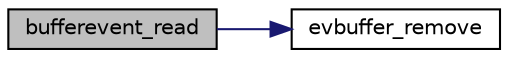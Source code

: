 digraph "bufferevent_read"
{
 // LATEX_PDF_SIZE
  edge [fontname="Helvetica",fontsize="10",labelfontname="Helvetica",labelfontsize="10"];
  node [fontname="Helvetica",fontsize="10",shape=record];
  rankdir="LR";
  Node51 [label="bufferevent_read",height=0.2,width=0.4,color="black", fillcolor="grey75", style="filled", fontcolor="black",tooltip=" "];
  Node51 -> Node52 [color="midnightblue",fontsize="10",style="solid",fontname="Helvetica"];
  Node52 [label="evbuffer_remove",height=0.2,width=0.4,color="black", fillcolor="white", style="filled",URL="$buffer_8h.html#aa53da314581de5e13bb0d92aa05e2301",tooltip=" "];
}
